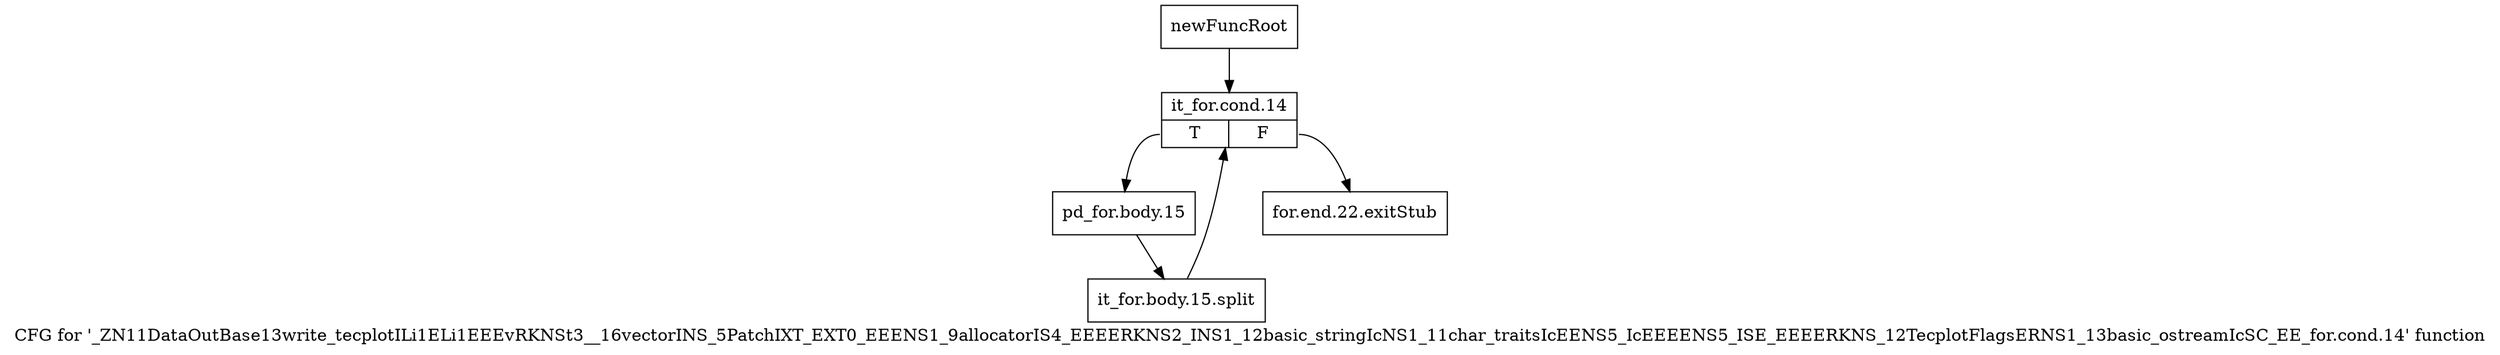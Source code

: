 digraph "CFG for '_ZN11DataOutBase13write_tecplotILi1ELi1EEEvRKNSt3__16vectorINS_5PatchIXT_EXT0_EEENS1_9allocatorIS4_EEEERKNS2_INS1_12basic_stringIcNS1_11char_traitsIcEENS5_IcEEEENS5_ISE_EEEERKNS_12TecplotFlagsERNS1_13basic_ostreamIcSC_EE_for.cond.14' function" {
	label="CFG for '_ZN11DataOutBase13write_tecplotILi1ELi1EEEvRKNSt3__16vectorINS_5PatchIXT_EXT0_EEENS1_9allocatorIS4_EEEERKNS2_INS1_12basic_stringIcNS1_11char_traitsIcEENS5_IcEEEENS5_ISE_EEEERKNS_12TecplotFlagsERNS1_13basic_ostreamIcSC_EE_for.cond.14' function";

	Node0x8bb59c0 [shape=record,label="{newFuncRoot}"];
	Node0x8bb59c0 -> Node0x8bb5a60;
	Node0x8bb5a10 [shape=record,label="{for.end.22.exitStub}"];
	Node0x8bb5a60 [shape=record,label="{it_for.cond.14|{<s0>T|<s1>F}}"];
	Node0x8bb5a60:s0 -> Node0x8bb5f50;
	Node0x8bb5a60:s1 -> Node0x8bb5a10;
	Node0x8bb5f50 [shape=record,label="{pd_for.body.15}"];
	Node0x8bb5f50 -> Node0xb513360;
	Node0xb513360 [shape=record,label="{it_for.body.15.split}"];
	Node0xb513360 -> Node0x8bb5a60;
}
